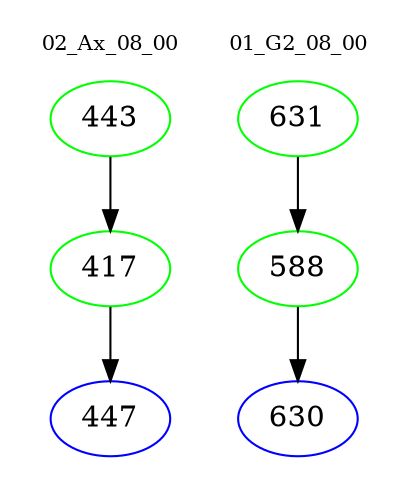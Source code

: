 digraph{
subgraph cluster_0 {
color = white
label = "02_Ax_08_00";
fontsize=10;
T0_443 [label="443", color="green"]
T0_443 -> T0_417 [color="black"]
T0_417 [label="417", color="green"]
T0_417 -> T0_447 [color="black"]
T0_447 [label="447", color="blue"]
}
subgraph cluster_1 {
color = white
label = "01_G2_08_00";
fontsize=10;
T1_631 [label="631", color="green"]
T1_631 -> T1_588 [color="black"]
T1_588 [label="588", color="green"]
T1_588 -> T1_630 [color="black"]
T1_630 [label="630", color="blue"]
}
}

